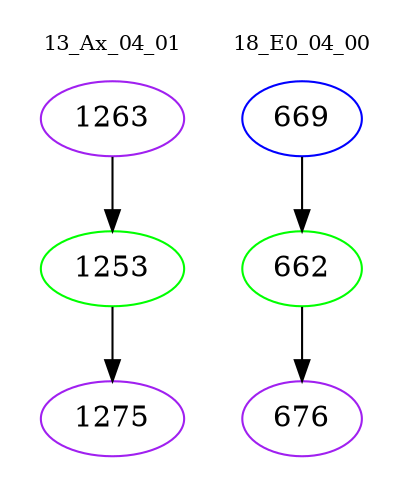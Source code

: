 digraph{
subgraph cluster_0 {
color = white
label = "13_Ax_04_01";
fontsize=10;
T0_1263 [label="1263", color="purple"]
T0_1263 -> T0_1253 [color="black"]
T0_1253 [label="1253", color="green"]
T0_1253 -> T0_1275 [color="black"]
T0_1275 [label="1275", color="purple"]
}
subgraph cluster_1 {
color = white
label = "18_E0_04_00";
fontsize=10;
T1_669 [label="669", color="blue"]
T1_669 -> T1_662 [color="black"]
T1_662 [label="662", color="green"]
T1_662 -> T1_676 [color="black"]
T1_676 [label="676", color="purple"]
}
}
